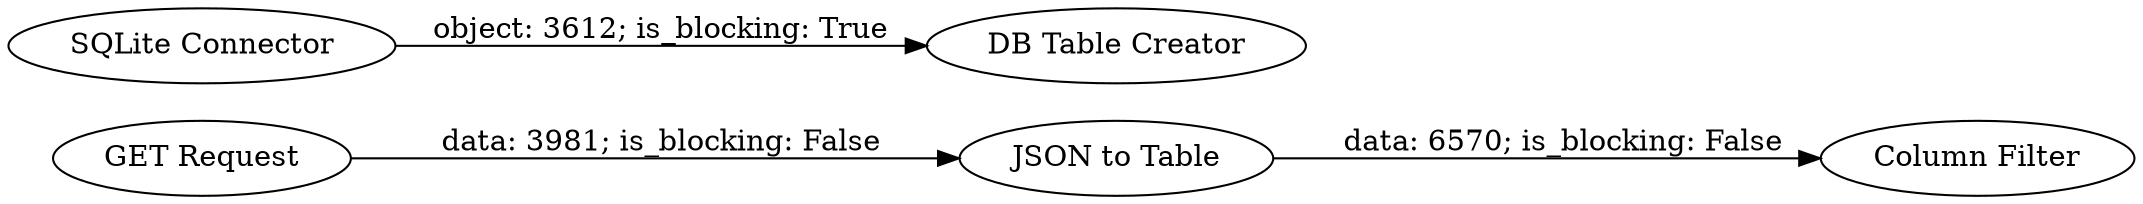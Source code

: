 digraph {
	"-9125263974457331869_7" [label="Column Filter"]
	"-9125263974457331869_5" [label="GET Request"]
	"-9125263974457331869_2" [label="SQLite Connector"]
	"-9125263974457331869_4" [label="DB Table Creator"]
	"-9125263974457331869_6" [label="JSON to Table"]
	"-9125263974457331869_2" -> "-9125263974457331869_4" [label="object: 3612; is_blocking: True"]
	"-9125263974457331869_5" -> "-9125263974457331869_6" [label="data: 3981; is_blocking: False"]
	"-9125263974457331869_6" -> "-9125263974457331869_7" [label="data: 6570; is_blocking: False"]
	rankdir=LR
}
